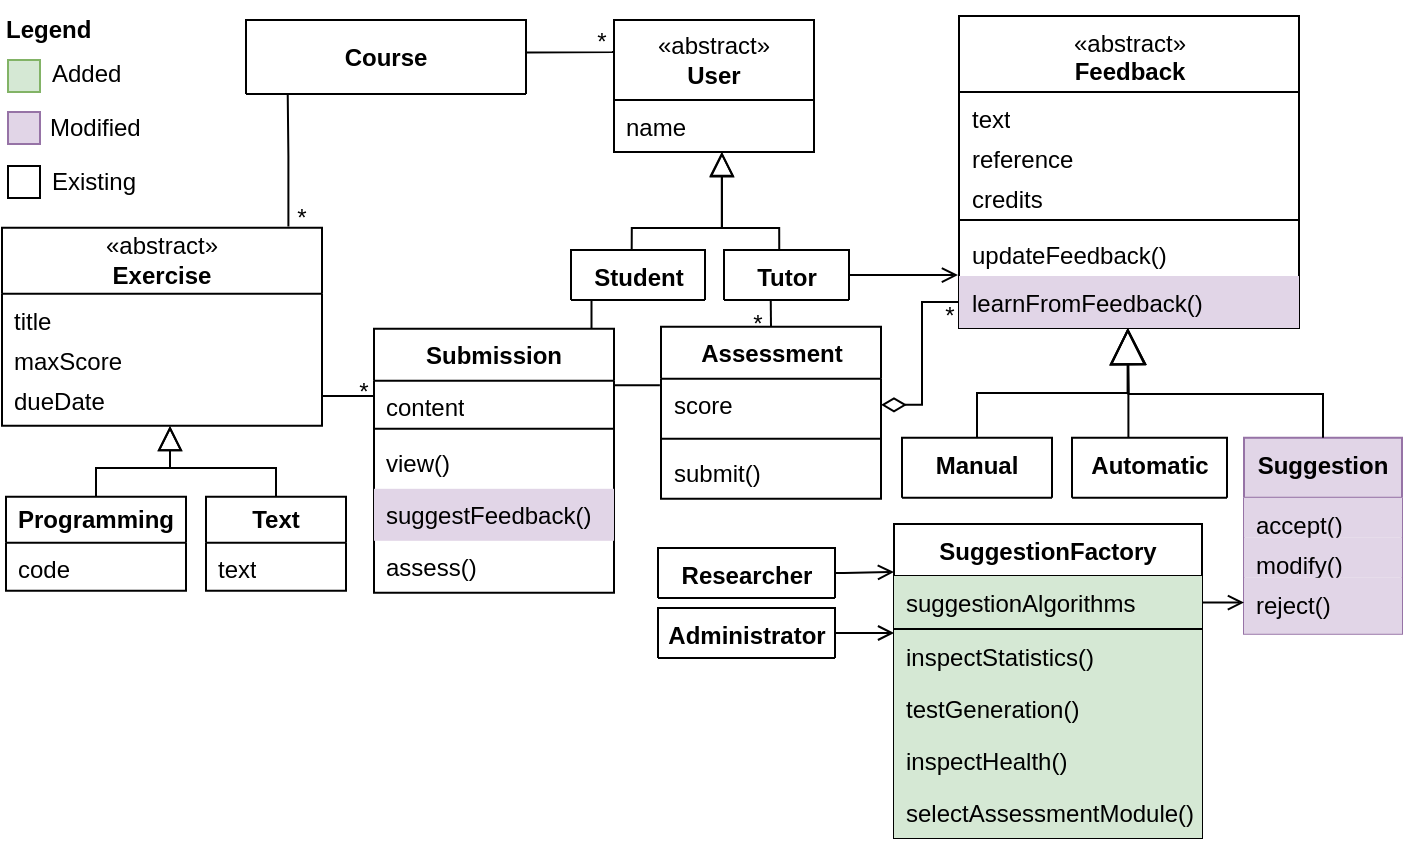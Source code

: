 <mxfile version="21.7.2" type="github" pages="3">
  <diagram name="restructured" id="JtYRComsGJUL4ytC-l86">
    <mxGraphModel dx="855" dy="571" grid="0" gridSize="10" guides="1" tooltips="1" connect="1" arrows="1" fold="1" page="1" pageScale="1" pageWidth="850" pageHeight="1100" math="0" shadow="0">
      <root>
        <mxCell id="TmHj_msUuD5EcpxiaH8u-0" />
        <mxCell id="TmHj_msUuD5EcpxiaH8u-1" parent="TmHj_msUuD5EcpxiaH8u-0" />
        <mxCell id="TmHj_msUuD5EcpxiaH8u-2" value="&lt;b&gt;Course&lt;/b&gt;" style="swimlane;fontStyle=0;childLayout=stackLayout;horizontal=1;startSize=37;fillColor=none;horizontalStack=0;resizeParent=1;resizeParentMax=0;resizeLast=0;collapsible=1;marginBottom=0;whiteSpace=wrap;html=1;" parent="TmHj_msUuD5EcpxiaH8u-1" vertex="1">
          <mxGeometry x="162" y="86" width="140" height="37" as="geometry" />
        </mxCell>
        <mxCell id="x_s_KZ4WFngmF_kGWX1p-1" style="edgeStyle=orthogonalEdgeStyle;rounded=0;orthogonalLoop=1;jettySize=auto;html=1;entryX=0;entryY=0.25;entryDx=0;entryDy=0;endArrow=none;endFill=0;exitX=1;exitY=0.5;exitDx=0;exitDy=0;" parent="TmHj_msUuD5EcpxiaH8u-1" target="TmHj_msUuD5EcpxiaH8u-11" edge="1">
          <mxGeometry relative="1" as="geometry">
            <mxPoint x="200" y="274" as="sourcePoint" />
          </mxGeometry>
        </mxCell>
        <mxCell id="TmHj_msUuD5EcpxiaH8u-6" value="«abstract»&lt;br&gt;&lt;b&gt;Exercise&lt;/b&gt;" style="swimlane;fontStyle=0;childLayout=stackLayout;horizontal=1;startSize=33;fillColor=none;horizontalStack=0;resizeParent=1;resizeParentMax=0;resizeLast=0;collapsible=1;marginBottom=0;whiteSpace=wrap;html=1;" parent="TmHj_msUuD5EcpxiaH8u-1" vertex="1">
          <mxGeometry x="40" y="189.9" width="160" height="99" as="geometry" />
        </mxCell>
        <mxCell id="TmHj_msUuD5EcpxiaH8u-7" value="title" style="text;strokeColor=none;fillColor=none;align=left;verticalAlign=top;spacingLeft=4;spacingRight=4;overflow=hidden;rotatable=0;points=[[0,0.5],[1,0.5]];portConstraint=eastwest;whiteSpace=wrap;html=1;" parent="TmHj_msUuD5EcpxiaH8u-6" vertex="1">
          <mxGeometry y="33" width="160" height="20" as="geometry" />
        </mxCell>
        <mxCell id="TmHj_msUuD5EcpxiaH8u-8" value="maxScore" style="text;strokeColor=none;fillColor=none;align=left;verticalAlign=top;spacingLeft=4;spacingRight=4;overflow=hidden;rotatable=0;points=[[0,0.5],[1,0.5]];portConstraint=eastwest;whiteSpace=wrap;html=1;" parent="TmHj_msUuD5EcpxiaH8u-6" vertex="1">
          <mxGeometry y="53" width="160" height="20" as="geometry" />
        </mxCell>
        <mxCell id="TmHj_msUuD5EcpxiaH8u-10" value="dueDate" style="text;strokeColor=none;fillColor=none;align=left;verticalAlign=top;spacingLeft=4;spacingRight=4;overflow=hidden;rotatable=0;points=[[0,0.5],[1,0.5]];portConstraint=eastwest;whiteSpace=wrap;html=1;" parent="TmHj_msUuD5EcpxiaH8u-6" vertex="1">
          <mxGeometry y="73" width="160" height="26" as="geometry" />
        </mxCell>
        <mxCell id="TmHj_msUuD5EcpxiaH8u-11" value="Submission" style="swimlane;fontStyle=1;align=center;verticalAlign=top;childLayout=stackLayout;horizontal=1;startSize=26;horizontalStack=0;resizeParent=1;resizeParentMax=0;resizeLast=0;collapsible=1;marginBottom=0;whiteSpace=wrap;html=1;" parent="TmHj_msUuD5EcpxiaH8u-1" vertex="1">
          <mxGeometry x="226" y="240.4" width="120" height="132" as="geometry" />
        </mxCell>
        <mxCell id="TmHj_msUuD5EcpxiaH8u-13" value="content" style="text;strokeColor=none;fillColor=none;align=left;verticalAlign=top;spacingLeft=4;spacingRight=4;overflow=hidden;rotatable=0;points=[[0,0.5],[1,0.5]];portConstraint=eastwest;whiteSpace=wrap;html=1;" parent="TmHj_msUuD5EcpxiaH8u-11" vertex="1">
          <mxGeometry y="26" width="120" height="20" as="geometry" />
        </mxCell>
        <mxCell id="TmHj_msUuD5EcpxiaH8u-14" value="" style="line;strokeWidth=1;fillColor=none;align=left;verticalAlign=middle;spacingTop=-1;spacingLeft=3;spacingRight=3;rotatable=0;labelPosition=right;points=[];portConstraint=eastwest;strokeColor=inherit;" parent="TmHj_msUuD5EcpxiaH8u-11" vertex="1">
          <mxGeometry y="46" width="120" height="8" as="geometry" />
        </mxCell>
        <mxCell id="TmHj_msUuD5EcpxiaH8u-15" value="view()" style="text;strokeColor=none;fillColor=none;align=left;verticalAlign=top;spacingLeft=4;spacingRight=4;overflow=hidden;rotatable=0;points=[[0,0.5],[1,0.5]];portConstraint=eastwest;whiteSpace=wrap;html=1;" parent="TmHj_msUuD5EcpxiaH8u-11" vertex="1">
          <mxGeometry y="54" width="120" height="26" as="geometry" />
        </mxCell>
        <mxCell id="Zb65NVKXJX859vyG3BSj-5" value="suggestFeedback()" style="text;strokeColor=none;fillColor=#e1d5e7;align=left;verticalAlign=top;spacingLeft=4;spacingRight=4;overflow=hidden;rotatable=0;points=[[0,0.5],[1,0.5]];portConstraint=eastwest;whiteSpace=wrap;html=1;" parent="TmHj_msUuD5EcpxiaH8u-11" vertex="1">
          <mxGeometry y="80" width="120" height="26" as="geometry" />
        </mxCell>
        <mxCell id="JCDUhj5hZDQGKYfASttn-1" value="assess()" style="text;strokeColor=none;fillColor=none;align=left;verticalAlign=top;spacingLeft=4;spacingRight=4;overflow=hidden;rotatable=0;points=[[0,0.5],[1,0.5]];portConstraint=eastwest;whiteSpace=wrap;html=1;" parent="TmHj_msUuD5EcpxiaH8u-11" vertex="1">
          <mxGeometry y="106" width="120" height="26" as="geometry" />
        </mxCell>
        <mxCell id="TmHj_msUuD5EcpxiaH8u-17" style="edgeStyle=orthogonalEdgeStyle;rounded=0;orthogonalLoop=1;jettySize=auto;html=1;exitX=0.705;exitY=0.99;exitDx=0;exitDy=0;endArrow=none;endFill=0;entryX=0.523;entryY=-0.001;entryDx=0;entryDy=0;exitPerimeter=0;entryPerimeter=0;" parent="TmHj_msUuD5EcpxiaH8u-1" edge="1">
          <mxGeometry relative="1" as="geometry">
            <mxPoint x="334.735" y="217.75" as="sourcePoint" />
            <mxPoint x="334.76" y="240.268" as="targetPoint" />
          </mxGeometry>
        </mxCell>
        <mxCell id="QFoP54oAFLL4X98RyeXP-37" style="edgeStyle=orthogonalEdgeStyle;rounded=0;orthogonalLoop=1;jettySize=auto;html=1;exitX=1;exitY=0.5;exitDx=0;exitDy=0;endArrow=open;endFill=0;" edge="1" parent="TmHj_msUuD5EcpxiaH8u-1">
          <mxGeometry relative="1" as="geometry">
            <mxPoint x="486.067" y="392.497" as="targetPoint" />
            <mxPoint x="435.5" y="392.5" as="sourcePoint" />
          </mxGeometry>
        </mxCell>
        <mxCell id="TmHj_msUuD5EcpxiaH8u-18" value="Administrator" style="swimlane;fontStyle=1;align=center;verticalAlign=top;childLayout=stackLayout;horizontal=1;startSize=34;horizontalStack=0;resizeParent=1;resizeParentMax=0;resizeLast=0;collapsible=1;marginBottom=0;whiteSpace=wrap;html=1;" parent="TmHj_msUuD5EcpxiaH8u-1" vertex="1">
          <mxGeometry x="368" y="380" width="88.5" height="25" as="geometry" />
        </mxCell>
        <mxCell id="TmHj_msUuD5EcpxiaH8u-19" style="edgeStyle=orthogonalEdgeStyle;rounded=0;orthogonalLoop=1;jettySize=auto;html=1;endArrow=block;endFill=0;endSize=10;exitX=0.442;exitY=-0.003;exitDx=0;exitDy=0;exitPerimeter=0;entryX=0.539;entryY=0.993;entryDx=0;entryDy=0;entryPerimeter=0;" parent="TmHj_msUuD5EcpxiaH8u-1" edge="1" target="TmHj_msUuD5EcpxiaH8u-25" source="TmHj_msUuD5EcpxiaH8u-22">
          <mxGeometry relative="1" as="geometry">
            <mxPoint x="400" y="167" as="targetPoint" />
            <mxPoint x="428.688" y="180.125" as="sourcePoint" />
            <Array as="points">
              <mxPoint x="429" y="190" />
              <mxPoint x="400" y="190" />
            </Array>
          </mxGeometry>
        </mxCell>
        <mxCell id="TmHj_msUuD5EcpxiaH8u-21" style="edgeStyle=orthogonalEdgeStyle;rounded=0;orthogonalLoop=1;jettySize=auto;html=1;exitX=0.374;exitY=1;exitDx=0;exitDy=0;endArrow=none;endFill=0;entryX=0.5;entryY=0;entryDx=0;entryDy=0;exitPerimeter=0;" parent="TmHj_msUuD5EcpxiaH8u-1" source="TmHj_msUuD5EcpxiaH8u-22" target="TmHj_msUuD5EcpxiaH8u-34" edge="1">
          <mxGeometry relative="1" as="geometry">
            <mxPoint x="326" y="344.5" as="sourcePoint" />
            <mxPoint x="420" y="243" as="targetPoint" />
          </mxGeometry>
        </mxCell>
        <mxCell id="QFoP54oAFLL4X98RyeXP-15" style="edgeStyle=orthogonalEdgeStyle;rounded=0;orthogonalLoop=1;jettySize=auto;html=1;exitX=1;exitY=0.5;exitDx=0;exitDy=0;endArrow=open;endFill=0;" edge="1" parent="TmHj_msUuD5EcpxiaH8u-1" source="TmHj_msUuD5EcpxiaH8u-22">
          <mxGeometry relative="1" as="geometry">
            <mxPoint x="518" y="213.548" as="targetPoint" />
            <mxPoint x="471.5" y="213.5" as="sourcePoint" />
          </mxGeometry>
        </mxCell>
        <mxCell id="TmHj_msUuD5EcpxiaH8u-22" value="Tutor" style="swimlane;fontStyle=1;align=center;verticalAlign=top;childLayout=stackLayout;horizontal=1;startSize=34;horizontalStack=0;resizeParent=1;resizeParentMax=0;resizeLast=0;collapsible=1;marginBottom=0;whiteSpace=wrap;html=1;" parent="TmHj_msUuD5EcpxiaH8u-1" vertex="1">
          <mxGeometry x="401" y="201" width="62.5" height="25" as="geometry" />
        </mxCell>
        <mxCell id="TmHj_msUuD5EcpxiaH8u-23" value="«abstract»&lt;br&gt;&lt;b&gt;User&lt;/b&gt;" style="swimlane;fontStyle=0;childLayout=stackLayout;horizontal=1;startSize=40;fillColor=none;horizontalStack=0;resizeParent=1;resizeParentMax=0;resizeLast=0;collapsible=1;marginBottom=0;whiteSpace=wrap;html=1;" parent="TmHj_msUuD5EcpxiaH8u-1" vertex="1">
          <mxGeometry x="346" y="86" width="100" height="66" as="geometry" />
        </mxCell>
        <mxCell id="TmHj_msUuD5EcpxiaH8u-25" value="name" style="text;strokeColor=none;fillColor=none;align=left;verticalAlign=top;spacingLeft=4;spacingRight=4;overflow=hidden;rotatable=0;points=[[0,0.5],[1,0.5]];portConstraint=eastwest;whiteSpace=wrap;html=1;" parent="TmHj_msUuD5EcpxiaH8u-23" vertex="1">
          <mxGeometry y="40" width="100" height="26" as="geometry" />
        </mxCell>
        <mxCell id="TmHj_msUuD5EcpxiaH8u-26" style="edgeStyle=orthogonalEdgeStyle;rounded=0;orthogonalLoop=1;jettySize=auto;html=1;exitX=0;exitY=0.5;exitDx=0;exitDy=0;endArrow=diamondThin;endFill=0;endSize=10;entryX=1;entryY=0.5;entryDx=0;entryDy=0;" parent="TmHj_msUuD5EcpxiaH8u-1" source="Zb65NVKXJX859vyG3BSj-6" target="TmHj_msUuD5EcpxiaH8u-36" edge="1">
          <mxGeometry relative="1" as="geometry">
            <mxPoint x="463.61" y="278.19" as="targetPoint" />
            <mxPoint x="518.99" y="278.41" as="sourcePoint" />
            <Array as="points">
              <mxPoint x="500" y="227" />
              <mxPoint x="500" y="278" />
            </Array>
          </mxGeometry>
        </mxCell>
        <mxCell id="TmHj_msUuD5EcpxiaH8u-27" value="&lt;span style=&quot;font-weight: normal;&quot;&gt;«abstract»&lt;/span&gt;&lt;br&gt;Feedback" style="swimlane;fontStyle=1;align=center;verticalAlign=top;childLayout=stackLayout;horizontal=1;startSize=38;horizontalStack=0;resizeParent=1;resizeParentMax=0;resizeLast=0;collapsible=1;marginBottom=0;whiteSpace=wrap;html=1;" parent="TmHj_msUuD5EcpxiaH8u-1" vertex="1">
          <mxGeometry x="518.5" y="84" width="170" height="156" as="geometry" />
        </mxCell>
        <mxCell id="TmHj_msUuD5EcpxiaH8u-29" value="text" style="text;strokeColor=none;fillColor=none;align=left;verticalAlign=top;spacingLeft=4;spacingRight=4;overflow=hidden;rotatable=0;points=[[0,0.5],[1,0.5]];portConstraint=eastwest;whiteSpace=wrap;html=1;fontSize=12;spacing=2;" parent="TmHj_msUuD5EcpxiaH8u-27" vertex="1">
          <mxGeometry y="38" width="170" height="20" as="geometry" />
        </mxCell>
        <mxCell id="TmHj_msUuD5EcpxiaH8u-30" value="reference" style="text;strokeColor=none;fillColor=none;align=left;verticalAlign=top;spacingLeft=4;spacingRight=4;overflow=hidden;rotatable=0;points=[[0,0.5],[1,0.5]];portConstraint=eastwest;whiteSpace=wrap;html=1;" parent="TmHj_msUuD5EcpxiaH8u-27" vertex="1">
          <mxGeometry y="58" width="170" height="20" as="geometry" />
        </mxCell>
        <mxCell id="JCDUhj5hZDQGKYfASttn-0" value="credits" style="text;strokeColor=none;fillColor=none;align=left;verticalAlign=top;spacingLeft=4;spacingRight=4;overflow=hidden;rotatable=0;points=[[0,0.5],[1,0.5]];portConstraint=eastwest;whiteSpace=wrap;html=1;" parent="TmHj_msUuD5EcpxiaH8u-27" vertex="1">
          <mxGeometry y="78" width="170" height="20" as="geometry" />
        </mxCell>
        <mxCell id="TmHj_msUuD5EcpxiaH8u-31" value="" style="line;strokeWidth=1;fillColor=none;align=left;verticalAlign=middle;spacingTop=-1;spacingLeft=3;spacingRight=3;rotatable=0;labelPosition=right;points=[];portConstraint=eastwest;strokeColor=inherit;" parent="TmHj_msUuD5EcpxiaH8u-27" vertex="1">
          <mxGeometry y="98" width="170" height="8" as="geometry" />
        </mxCell>
        <mxCell id="TmHj_msUuD5EcpxiaH8u-33" value="updateFeedback()" style="text;strokeColor=none;fillColor=none;align=left;verticalAlign=top;spacingLeft=4;spacingRight=4;overflow=hidden;rotatable=0;points=[[0,0.5],[1,0.5]];portConstraint=eastwest;whiteSpace=wrap;html=1;" parent="TmHj_msUuD5EcpxiaH8u-27" vertex="1">
          <mxGeometry y="106" width="170" height="24" as="geometry" />
        </mxCell>
        <mxCell id="Zb65NVKXJX859vyG3BSj-6" value="learnFromFeedback()" style="text;strokeColor=none;fillColor=#e1d5e7;align=left;verticalAlign=top;spacingLeft=4;spacingRight=4;overflow=hidden;rotatable=0;points=[[0,0.5],[1,0.5]];portConstraint=eastwest;whiteSpace=wrap;html=1;" parent="TmHj_msUuD5EcpxiaH8u-27" vertex="1">
          <mxGeometry y="130" width="170" height="26" as="geometry" />
        </mxCell>
        <mxCell id="TmHj_msUuD5EcpxiaH8u-34" value="Assessment" style="swimlane;fontStyle=1;align=center;verticalAlign=top;childLayout=stackLayout;horizontal=1;startSize=26;horizontalStack=0;resizeParent=1;resizeParentMax=0;resizeLast=0;collapsible=1;marginBottom=0;whiteSpace=wrap;html=1;" parent="TmHj_msUuD5EcpxiaH8u-1" vertex="1">
          <mxGeometry x="369.5" y="239.4" width="110" height="86" as="geometry" />
        </mxCell>
        <mxCell id="TmHj_msUuD5EcpxiaH8u-36" value="score" style="text;strokeColor=none;fillColor=none;align=left;verticalAlign=top;spacingLeft=4;spacingRight=4;overflow=hidden;rotatable=0;points=[[0,0.5],[1,0.5]];portConstraint=eastwest;whiteSpace=wrap;html=1;" parent="TmHj_msUuD5EcpxiaH8u-34" vertex="1">
          <mxGeometry y="26" width="110" height="26" as="geometry" />
        </mxCell>
        <mxCell id="TmHj_msUuD5EcpxiaH8u-37" value="" style="line;strokeWidth=1;fillColor=none;align=left;verticalAlign=middle;spacingTop=-1;spacingLeft=3;spacingRight=3;rotatable=0;labelPosition=right;points=[];portConstraint=eastwest;strokeColor=inherit;" parent="TmHj_msUuD5EcpxiaH8u-34" vertex="1">
          <mxGeometry y="52" width="110" height="8" as="geometry" />
        </mxCell>
        <mxCell id="TmHj_msUuD5EcpxiaH8u-38" value="submit()" style="text;strokeColor=none;fillColor=none;align=left;verticalAlign=top;spacingLeft=4;spacingRight=4;overflow=hidden;rotatable=0;points=[[0,0.5],[1,0.5]];portConstraint=eastwest;whiteSpace=wrap;html=1;" parent="TmHj_msUuD5EcpxiaH8u-34" vertex="1">
          <mxGeometry y="60" width="110" height="26" as="geometry" />
        </mxCell>
        <mxCell id="TmHj_msUuD5EcpxiaH8u-39" style="edgeStyle=orthogonalEdgeStyle;rounded=0;orthogonalLoop=1;jettySize=auto;html=1;exitX=1;exitY=0.75;exitDx=0;exitDy=0;endArrow=none;endFill=0;entryX=1.002;entryY=0.438;entryDx=0;entryDy=0;entryPerimeter=0;" parent="TmHj_msUuD5EcpxiaH8u-1" source="OSloLFNSEWT27OPmCd1X-0" edge="1" target="TmHj_msUuD5EcpxiaH8u-2">
          <mxGeometry relative="1" as="geometry">
            <mxPoint x="345.8" y="117.302" as="sourcePoint" />
            <mxPoint x="180" y="117.33" as="targetPoint" />
            <Array as="points">
              <mxPoint x="346" y="102" />
            </Array>
          </mxGeometry>
        </mxCell>
        <mxCell id="TmHj_msUuD5EcpxiaH8u-43" style="edgeStyle=orthogonalEdgeStyle;rounded=0;orthogonalLoop=1;jettySize=auto;html=1;exitX=-0.005;exitY=0.125;exitDx=0;exitDy=0;entryX=1;entryY=0.163;entryDx=0;entryDy=0;endArrow=none;endFill=0;exitPerimeter=0;entryPerimeter=0;" parent="TmHj_msUuD5EcpxiaH8u-1" source="TmHj_msUuD5EcpxiaH8u-36" target="TmHj_msUuD5EcpxiaH8u-13" edge="1">
          <mxGeometry relative="1" as="geometry">
            <mxPoint x="419.5" y="360.4" as="targetPoint" />
          </mxGeometry>
        </mxCell>
        <mxCell id="YoTMfAoftjhr8K2joqNx-1" value="Automatic" style="swimlane;fontStyle=1;align=center;verticalAlign=top;childLayout=stackLayout;horizontal=1;startSize=30;horizontalStack=0;resizeParent=1;resizeParentMax=0;resizeLast=0;collapsible=1;marginBottom=0;whiteSpace=wrap;html=1;" parent="TmHj_msUuD5EcpxiaH8u-1" vertex="1">
          <mxGeometry x="575" y="294.9" width="77.5" height="30" as="geometry" />
        </mxCell>
        <mxCell id="QFoP54oAFLL4X98RyeXP-20" style="edgeStyle=orthogonalEdgeStyle;rounded=0;orthogonalLoop=1;jettySize=auto;html=1;exitX=0.5;exitY=0;exitDx=0;exitDy=0;entryX=0.496;entryY=1.006;entryDx=0;entryDy=0;entryPerimeter=0;endSize=16;endArrow=block;endFill=0;" edge="1" parent="TmHj_msUuD5EcpxiaH8u-1" source="YoTMfAoftjhr8K2joqNx-2" target="Zb65NVKXJX859vyG3BSj-6">
          <mxGeometry relative="1" as="geometry" />
        </mxCell>
        <mxCell id="YoTMfAoftjhr8K2joqNx-2" value="Manual" style="swimlane;fontStyle=1;align=center;verticalAlign=top;childLayout=stackLayout;horizontal=1;startSize=30;horizontalStack=0;resizeParent=1;resizeParentMax=0;resizeLast=0;collapsible=1;marginBottom=0;whiteSpace=wrap;html=1;" parent="TmHj_msUuD5EcpxiaH8u-1" vertex="1">
          <mxGeometry x="490" y="294.9" width="75" height="30" as="geometry" />
        </mxCell>
        <mxCell id="wutgID4u6z2NIc7DRNPB-0" value="*" style="text;html=1;strokeColor=none;fillColor=none;align=center;verticalAlign=middle;whiteSpace=wrap;rounded=0;" parent="TmHj_msUuD5EcpxiaH8u-1" vertex="1">
          <mxGeometry x="508.5" y="229.4" width="10" height="10" as="geometry" />
        </mxCell>
        <mxCell id="OSloLFNSEWT27OPmCd1X-0" value="*" style="text;html=1;strokeColor=none;fillColor=none;align=center;verticalAlign=middle;whiteSpace=wrap;rounded=0;" parent="TmHj_msUuD5EcpxiaH8u-1" vertex="1">
          <mxGeometry x="335" y="87" width="10" height="20" as="geometry" />
        </mxCell>
        <mxCell id="_ueuj1EA57YtcwrhqGLK-0" value="*" style="text;html=1;strokeColor=none;fillColor=none;align=center;verticalAlign=middle;whiteSpace=wrap;rounded=0;" parent="TmHj_msUuD5EcpxiaH8u-1" vertex="1">
          <mxGeometry x="185" y="179.9" width="10" height="10" as="geometry" />
        </mxCell>
        <mxCell id="BykNq2h1hkn2xP7ZN6vr-0" value="*" style="text;html=1;strokeColor=none;fillColor=none;align=center;verticalAlign=middle;whiteSpace=wrap;rounded=0;" parent="TmHj_msUuD5EcpxiaH8u-1" vertex="1">
          <mxGeometry x="413" y="228.4" width="10" height="20" as="geometry" />
        </mxCell>
        <mxCell id="Zb65NVKXJX859vyG3BSj-4" value="*" style="text;html=1;strokeColor=none;fillColor=none;align=center;verticalAlign=middle;whiteSpace=wrap;rounded=0;" parent="TmHj_msUuD5EcpxiaH8u-1" vertex="1">
          <mxGeometry x="216" y="267.4" width="10" height="10" as="geometry" />
        </mxCell>
        <mxCell id="JCDUhj5hZDQGKYfASttn-2" value="&lt;b&gt;Programming&lt;/b&gt;" style="swimlane;fontStyle=0;childLayout=stackLayout;horizontal=1;startSize=23;fillColor=none;horizontalStack=0;resizeParent=1;resizeParentMax=0;resizeLast=0;collapsible=1;marginBottom=0;whiteSpace=wrap;html=1;" parent="TmHj_msUuD5EcpxiaH8u-1" vertex="1">
          <mxGeometry x="42" y="324.4" width="90" height="47" as="geometry" />
        </mxCell>
        <mxCell id="JCDUhj5hZDQGKYfASttn-3" value="code" style="text;strokeColor=none;fillColor=none;align=left;verticalAlign=top;spacingLeft=4;spacingRight=4;overflow=hidden;rotatable=0;points=[[0,0.5],[1,0.5]];portConstraint=eastwest;whiteSpace=wrap;html=1;" parent="JCDUhj5hZDQGKYfASttn-2" vertex="1">
          <mxGeometry y="23" width="90" height="24" as="geometry" />
        </mxCell>
        <mxCell id="JCDUhj5hZDQGKYfASttn-8" value="&lt;b&gt;Text&lt;/b&gt;" style="swimlane;fontStyle=0;childLayout=stackLayout;horizontal=1;startSize=23;fillColor=none;horizontalStack=0;resizeParent=1;resizeParentMax=0;resizeLast=0;collapsible=1;marginBottom=0;whiteSpace=wrap;html=1;" parent="TmHj_msUuD5EcpxiaH8u-1" vertex="1">
          <mxGeometry x="142" y="324.4" width="70" height="47" as="geometry" />
        </mxCell>
        <mxCell id="JCDUhj5hZDQGKYfASttn-9" value="text" style="text;strokeColor=none;fillColor=none;align=left;verticalAlign=top;spacingLeft=4;spacingRight=4;overflow=hidden;rotatable=0;points=[[0,0.5],[1,0.5]];portConstraint=eastwest;whiteSpace=wrap;html=1;" parent="JCDUhj5hZDQGKYfASttn-8" vertex="1">
          <mxGeometry y="23" width="70" height="24" as="geometry" />
        </mxCell>
        <mxCell id="JCDUhj5hZDQGKYfASttn-10" style="rounded=0;orthogonalLoop=1;jettySize=auto;html=1;endArrow=none;endFill=0;edgeStyle=orthogonalEdgeStyle;entryX=0.149;entryY=0.997;entryDx=0;entryDy=0;entryPerimeter=0;exitX=0.895;exitY=-0.006;exitDx=0;exitDy=0;exitPerimeter=0;" parent="TmHj_msUuD5EcpxiaH8u-1" source="TmHj_msUuD5EcpxiaH8u-6" edge="1" target="TmHj_msUuD5EcpxiaH8u-2">
          <mxGeometry relative="1" as="geometry">
            <mxPoint x="183" y="186" as="sourcePoint" />
            <mxPoint x="183" y="138" as="targetPoint" />
            <Array as="points">
              <mxPoint x="183" y="154" />
              <mxPoint x="183" y="154" />
            </Array>
          </mxGeometry>
        </mxCell>
        <mxCell id="JCDUhj5hZDQGKYfASttn-12" style="edgeStyle=orthogonalEdgeStyle;rounded=0;orthogonalLoop=1;jettySize=auto;html=1;exitX=0.5;exitY=0;exitDx=0;exitDy=0;endArrow=block;endFill=0;strokeWidth=1;endSize=10;" parent="TmHj_msUuD5EcpxiaH8u-1" source="JCDUhj5hZDQGKYfASttn-8" edge="1">
          <mxGeometry relative="1" as="geometry">
            <mxPoint x="124" y="289" as="targetPoint" />
            <mxPoint x="390" y="417.4" as="sourcePoint" />
            <Array as="points">
              <mxPoint x="177" y="310" />
              <mxPoint x="124" y="310" />
            </Array>
          </mxGeometry>
        </mxCell>
        <mxCell id="JCDUhj5hZDQGKYfASttn-13" style="edgeStyle=orthogonalEdgeStyle;rounded=0;orthogonalLoop=1;jettySize=auto;html=1;endArrow=block;endFill=0;strokeWidth=1;endSize=10;exitX=0.5;exitY=0;exitDx=0;exitDy=0;" parent="TmHj_msUuD5EcpxiaH8u-1" source="JCDUhj5hZDQGKYfASttn-2" edge="1">
          <mxGeometry relative="1" as="geometry">
            <mxPoint x="124" y="289" as="targetPoint" />
            <mxPoint x="87" y="300" as="sourcePoint" />
            <Array as="points">
              <mxPoint x="87" y="310" />
              <mxPoint x="124" y="310" />
            </Array>
          </mxGeometry>
        </mxCell>
        <mxCell id="JCDUhj5hZDQGKYfASttn-15" style="edgeStyle=orthogonalEdgeStyle;rounded=0;orthogonalLoop=1;jettySize=auto;html=1;endArrow=block;endFill=0;endSize=10;exitX=0.453;exitY=-0.019;exitDx=0;exitDy=0;entryX=0.54;entryY=1.003;entryDx=0;entryDy=0;entryPerimeter=0;exitPerimeter=0;" parent="TmHj_msUuD5EcpxiaH8u-1" source="QFoP54oAFLL4X98RyeXP-0" target="TmHj_msUuD5EcpxiaH8u-25" edge="1">
          <mxGeometry relative="1" as="geometry">
            <mxPoint x="480" y="180" as="targetPoint" />
            <mxPoint x="355" y="180" as="sourcePoint" />
            <Array as="points">
              <mxPoint x="355" y="190" />
              <mxPoint x="400" y="190" />
            </Array>
          </mxGeometry>
        </mxCell>
        <mxCell id="YoTMfAoftjhr8K2joqNx-3" value="Suggestion" style="swimlane;fontStyle=1;align=center;verticalAlign=top;childLayout=stackLayout;horizontal=1;startSize=30;horizontalStack=0;resizeParent=1;resizeParentMax=0;resizeLast=0;collapsible=1;marginBottom=0;whiteSpace=wrap;html=1;fillColor=#e1d5e7;strokeColor=#9673a6;" parent="TmHj_msUuD5EcpxiaH8u-1" vertex="1">
          <mxGeometry x="661" y="294.9" width="79" height="98" as="geometry" />
        </mxCell>
        <mxCell id="YoTMfAoftjhr8K2joqNx-4" value="accept()" style="text;strokeColor=none;fillColor=#e1d5e7;align=left;verticalAlign=top;spacingLeft=4;spacingRight=4;overflow=hidden;rotatable=0;points=[[0,0.5],[1,0.5]];portConstraint=eastwest;whiteSpace=wrap;html=1;" parent="YoTMfAoftjhr8K2joqNx-3" vertex="1">
          <mxGeometry y="30" width="79" height="20" as="geometry" />
        </mxCell>
        <mxCell id="Zb65NVKXJX859vyG3BSj-0" value="modify()" style="text;strokeColor=none;fillColor=#e1d5e7;align=left;verticalAlign=top;spacingLeft=4;spacingRight=4;overflow=hidden;rotatable=0;points=[[0,0.5],[1,0.5]];portConstraint=eastwest;whiteSpace=wrap;html=1;" parent="YoTMfAoftjhr8K2joqNx-3" vertex="1">
          <mxGeometry y="50" width="79" height="20" as="geometry" />
        </mxCell>
        <mxCell id="Zb65NVKXJX859vyG3BSj-1" value="reject()" style="text;strokeColor=none;fillColor=#e1d5e7;align=left;verticalAlign=top;spacingLeft=4;spacingRight=4;overflow=hidden;rotatable=0;points=[[0,0.5],[1,0.5]];portConstraint=eastwest;whiteSpace=wrap;html=1;" parent="YoTMfAoftjhr8K2joqNx-3" vertex="1">
          <mxGeometry y="70" width="79" height="28" as="geometry" />
        </mxCell>
        <mxCell id="QFoP54oAFLL4X98RyeXP-0" value="Student" style="swimlane;fontStyle=1;align=center;verticalAlign=top;childLayout=stackLayout;horizontal=1;startSize=34;horizontalStack=0;resizeParent=1;resizeParentMax=0;resizeLast=0;collapsible=1;marginBottom=0;whiteSpace=wrap;html=1;" vertex="1" parent="TmHj_msUuD5EcpxiaH8u-1">
          <mxGeometry x="324.5" y="201" width="67" height="25" as="geometry" />
        </mxCell>
        <mxCell id="QFoP54oAFLL4X98RyeXP-11" style="edgeStyle=orthogonalEdgeStyle;rounded=0;orthogonalLoop=1;jettySize=auto;html=1;exitX=1;exitY=0.25;exitDx=0;exitDy=0;endArrow=open;endFill=0;" edge="1" parent="TmHj_msUuD5EcpxiaH8u-1" source="QFoP54oAFLL4X98RyeXP-5">
          <mxGeometry relative="1" as="geometry">
            <mxPoint x="661" y="377" as="targetPoint" />
          </mxGeometry>
        </mxCell>
        <mxCell id="QFoP54oAFLL4X98RyeXP-5" value="SuggestionFactory" style="swimlane;fontStyle=1;align=center;verticalAlign=top;childLayout=stackLayout;horizontal=1;startSize=26;horizontalStack=0;resizeParent=1;resizeParentMax=0;resizeLast=0;collapsible=1;marginBottom=0;whiteSpace=wrap;html=1;" vertex="1" parent="TmHj_msUuD5EcpxiaH8u-1">
          <mxGeometry x="486" y="338" width="154" height="157" as="geometry" />
        </mxCell>
        <mxCell id="QFoP54oAFLL4X98RyeXP-6" value="suggestionAlgorithms" style="text;strokeColor=none;fillColor=#d5e8d4;align=left;verticalAlign=top;spacingLeft=4;spacingRight=4;overflow=hidden;rotatable=0;points=[[0,0.5],[1,0.5]];portConstraint=eastwest;whiteSpace=wrap;html=1;" vertex="1" parent="QFoP54oAFLL4X98RyeXP-5">
          <mxGeometry y="26" width="154" height="26" as="geometry" />
        </mxCell>
        <mxCell id="QFoP54oAFLL4X98RyeXP-7" value="" style="line;strokeWidth=1;fillColor=none;align=left;verticalAlign=middle;spacingTop=-1;spacingLeft=3;spacingRight=3;rotatable=0;labelPosition=right;points=[];portConstraint=eastwest;strokeColor=inherit;" vertex="1" parent="QFoP54oAFLL4X98RyeXP-5">
          <mxGeometry y="52" width="154" height="1" as="geometry" />
        </mxCell>
        <mxCell id="QFoP54oAFLL4X98RyeXP-8" value="inspectStatistics()" style="text;strokeColor=none;fillColor=#d5e8d4;align=left;verticalAlign=top;spacingLeft=4;spacingRight=4;overflow=hidden;rotatable=0;points=[[0,0.5],[1,0.5]];portConstraint=eastwest;whiteSpace=wrap;html=1;" vertex="1" parent="QFoP54oAFLL4X98RyeXP-5">
          <mxGeometry y="53" width="154" height="26" as="geometry" />
        </mxCell>
        <mxCell id="QFoP54oAFLL4X98RyeXP-9" value="testGeneration()" style="text;strokeColor=none;fillColor=#d5e8d4;align=left;verticalAlign=top;spacingLeft=4;spacingRight=4;overflow=hidden;rotatable=0;points=[[0,0.5],[1,0.5]];portConstraint=eastwest;whiteSpace=wrap;html=1;" vertex="1" parent="QFoP54oAFLL4X98RyeXP-5">
          <mxGeometry y="79" width="154" height="26" as="geometry" />
        </mxCell>
        <mxCell id="QFoP54oAFLL4X98RyeXP-24" value="inspectHealth()" style="text;strokeColor=none;fillColor=#d5e8d4;align=left;verticalAlign=top;spacingLeft=4;spacingRight=4;overflow=hidden;rotatable=0;points=[[0,0.5],[1,0.5]];portConstraint=eastwest;whiteSpace=wrap;html=1;" vertex="1" parent="QFoP54oAFLL4X98RyeXP-5">
          <mxGeometry y="105" width="154" height="26" as="geometry" />
        </mxCell>
        <mxCell id="QFoP54oAFLL4X98RyeXP-26" value="selectAssessmentModule()" style="text;strokeColor=none;fillColor=#d5e8d4;align=left;verticalAlign=top;spacingLeft=4;spacingRight=4;overflow=hidden;rotatable=0;points=[[0,0.5],[1,0.5]];portConstraint=eastwest;whiteSpace=wrap;html=1;" vertex="1" parent="QFoP54oAFLL4X98RyeXP-5">
          <mxGeometry y="131" width="154" height="26" as="geometry" />
        </mxCell>
        <mxCell id="QFoP54oAFLL4X98RyeXP-35" style="edgeStyle=orthogonalEdgeStyle;rounded=0;orthogonalLoop=1;jettySize=auto;html=1;exitX=1;exitY=0.5;exitDx=0;exitDy=0;endArrow=open;endFill=0;" edge="1" parent="TmHj_msUuD5EcpxiaH8u-1">
          <mxGeometry relative="1" as="geometry">
            <mxPoint x="435.5" y="362.5" as="sourcePoint" />
            <mxPoint x="486" y="362" as="targetPoint" />
            <Array as="points">
              <mxPoint x="461" y="362" />
            </Array>
          </mxGeometry>
        </mxCell>
        <mxCell id="QFoP54oAFLL4X98RyeXP-10" value="Researcher" style="swimlane;fontStyle=1;align=center;verticalAlign=top;childLayout=stackLayout;horizontal=1;startSize=34;horizontalStack=0;resizeParent=1;resizeParentMax=0;resizeLast=0;collapsible=1;marginBottom=0;whiteSpace=wrap;html=1;" vertex="1" parent="TmHj_msUuD5EcpxiaH8u-1">
          <mxGeometry x="368" y="350" width="88.5" height="25" as="geometry" />
        </mxCell>
        <mxCell id="QFoP54oAFLL4X98RyeXP-22" style="edgeStyle=orthogonalEdgeStyle;rounded=0;orthogonalLoop=1;jettySize=auto;html=1;exitX=0.364;exitY=-0.012;exitDx=0;exitDy=0;entryX=0.496;entryY=1.006;entryDx=0;entryDy=0;entryPerimeter=0;exitPerimeter=0;endSize=16;endArrow=block;endFill=0;" edge="1" parent="TmHj_msUuD5EcpxiaH8u-1" source="YoTMfAoftjhr8K2joqNx-1">
          <mxGeometry relative="1" as="geometry">
            <mxPoint x="528" y="295" as="sourcePoint" />
            <mxPoint x="603" y="240" as="targetPoint" />
          </mxGeometry>
        </mxCell>
        <mxCell id="QFoP54oAFLL4X98RyeXP-23" style="edgeStyle=orthogonalEdgeStyle;rounded=0;orthogonalLoop=1;jettySize=auto;html=1;entryX=0.496;entryY=1.006;entryDx=0;entryDy=0;entryPerimeter=0;exitX=0.5;exitY=0;exitDx=0;exitDy=0;endArrow=block;endFill=0;endSize=16;" edge="1" parent="TmHj_msUuD5EcpxiaH8u-1" source="YoTMfAoftjhr8K2joqNx-3">
          <mxGeometry relative="1" as="geometry">
            <mxPoint x="641" y="293" as="sourcePoint" />
            <mxPoint x="602.84" y="240" as="targetPoint" />
          </mxGeometry>
        </mxCell>
        <mxCell id="QFoP54oAFLL4X98RyeXP-27" value="" style="group" connectable="0" vertex="1" parent="TmHj_msUuD5EcpxiaH8u-1">
          <mxGeometry x="40" y="76" width="83" height="106" as="geometry" />
        </mxCell>
        <mxCell id="QFoP54oAFLL4X98RyeXP-28" value="Legend" style="text;html=1;strokeColor=none;fillColor=none;align=left;verticalAlign=middle;whiteSpace=wrap;rounded=0;fontStyle=1" vertex="1" parent="QFoP54oAFLL4X98RyeXP-27">
          <mxGeometry width="60" height="30" as="geometry" />
        </mxCell>
        <mxCell id="QFoP54oAFLL4X98RyeXP-29" value="" style="rounded=0;whiteSpace=wrap;html=1;fillColor=#d5e8d4;strokeColor=#82b366;" vertex="1" parent="QFoP54oAFLL4X98RyeXP-27">
          <mxGeometry x="3" y="30" width="16" height="16" as="geometry" />
        </mxCell>
        <mxCell id="QFoP54oAFLL4X98RyeXP-30" value="" style="rounded=0;whiteSpace=wrap;html=1;fillColor=#e1d5e7;strokeColor=#9673a6;" vertex="1" parent="QFoP54oAFLL4X98RyeXP-27">
          <mxGeometry x="3" y="56" width="16" height="16" as="geometry" />
        </mxCell>
        <mxCell id="QFoP54oAFLL4X98RyeXP-31" value="" style="rounded=0;whiteSpace=wrap;html=1;" vertex="1" parent="QFoP54oAFLL4X98RyeXP-27">
          <mxGeometry x="3" y="83" width="16" height="16" as="geometry" />
        </mxCell>
        <mxCell id="QFoP54oAFLL4X98RyeXP-32" value="Added" style="text;html=1;strokeColor=none;fillColor=none;align=left;verticalAlign=middle;whiteSpace=wrap;rounded=0;fontStyle=0" vertex="1" parent="QFoP54oAFLL4X98RyeXP-27">
          <mxGeometry x="23" y="22" width="60" height="30" as="geometry" />
        </mxCell>
        <mxCell id="QFoP54oAFLL4X98RyeXP-33" value="Modified" style="text;html=1;strokeColor=none;fillColor=none;align=left;verticalAlign=middle;whiteSpace=wrap;rounded=0;fontStyle=0" vertex="1" parent="QFoP54oAFLL4X98RyeXP-27">
          <mxGeometry x="21.5" y="49" width="60" height="30" as="geometry" />
        </mxCell>
        <mxCell id="QFoP54oAFLL4X98RyeXP-34" value="Existing" style="text;html=1;strokeColor=none;fillColor=none;align=left;verticalAlign=middle;whiteSpace=wrap;rounded=0;fontStyle=0" vertex="1" parent="QFoP54oAFLL4X98RyeXP-27">
          <mxGeometry x="23" y="76" width="60" height="30" as="geometry" />
        </mxCell>
      </root>
    </mxGraphModel>
  </diagram>
  <diagram name="old" id="trP3-2K4cU4BfkRSxQWy">
    <mxGraphModel grid="1" page="1" gridSize="10" guides="1" tooltips="1" connect="1" arrows="1" fold="1" pageScale="1" pageWidth="850" pageHeight="1100" math="0" shadow="0">
      <root>
        <mxCell id="0" />
        <mxCell id="1" parent="0" />
        <mxCell id="rv6NUnpbZEzaiWxQ6Tsc-1" value="&lt;b&gt;Course&lt;/b&gt;" style="swimlane;fontStyle=0;childLayout=stackLayout;horizontal=1;startSize=26;fillColor=none;horizontalStack=0;resizeParent=1;resizeParentMax=0;resizeLast=0;collapsible=1;marginBottom=0;whiteSpace=wrap;html=1;" vertex="1" parent="1">
          <mxGeometry x="304" y="19" width="140" height="76" as="geometry" />
        </mxCell>
        <mxCell id="rv6NUnpbZEzaiWxQ6Tsc-2" value="title" style="text;strokeColor=none;fillColor=none;align=left;verticalAlign=top;spacingLeft=4;spacingRight=4;overflow=hidden;rotatable=0;points=[[0,0.5],[1,0.5]];portConstraint=eastwest;whiteSpace=wrap;html=1;" vertex="1" parent="rv6NUnpbZEzaiWxQ6Tsc-1">
          <mxGeometry y="26" width="140" height="24" as="geometry" />
        </mxCell>
        <mxCell id="rv6NUnpbZEzaiWxQ6Tsc-3" value="description" style="text;strokeColor=none;fillColor=none;align=left;verticalAlign=top;spacingLeft=4;spacingRight=4;overflow=hidden;rotatable=0;points=[[0,0.5],[1,0.5]];portConstraint=eastwest;whiteSpace=wrap;html=1;" vertex="1" parent="rv6NUnpbZEzaiWxQ6Tsc-1">
          <mxGeometry y="50" width="140" height="26" as="geometry" />
        </mxCell>
        <mxCell id="rv6NUnpbZEzaiWxQ6Tsc-94" style="edgeStyle=orthogonalEdgeStyle;rounded=0;orthogonalLoop=1;jettySize=auto;html=1;exitX=0.5;exitY=0;exitDx=0;exitDy=0;endArrow=none;endFill=0;entryX=1;entryY=0.5;entryDx=0;entryDy=0;" edge="1" parent="1" source="rv6NUnpbZEzaiWxQ6Tsc-5" target="rv6NUnpbZEzaiWxQ6Tsc-2">
          <mxGeometry relative="1" as="geometry">
            <mxPoint x="647" y="-137" as="targetPoint" />
          </mxGeometry>
        </mxCell>
        <mxCell id="rv6NUnpbZEzaiWxQ6Tsc-5" value="&lt;b&gt;Exercise&lt;/b&gt;" style="swimlane;fontStyle=0;childLayout=stackLayout;horizontal=1;startSize=26;fillColor=none;horizontalStack=0;resizeParent=1;resizeParentMax=0;resizeLast=0;collapsible=1;marginBottom=0;whiteSpace=wrap;html=1;" vertex="1" parent="1">
          <mxGeometry x="469" y="97" width="140" height="112" as="geometry" />
        </mxCell>
        <mxCell id="rv6NUnpbZEzaiWxQ6Tsc-6" value="title" style="text;strokeColor=none;fillColor=none;align=left;verticalAlign=top;spacingLeft=4;spacingRight=4;overflow=hidden;rotatable=0;points=[[0,0.5],[1,0.5]];portConstraint=eastwest;whiteSpace=wrap;html=1;" vertex="1" parent="rv6NUnpbZEzaiWxQ6Tsc-5">
          <mxGeometry y="26" width="140" height="20" as="geometry" />
        </mxCell>
        <mxCell id="rv6NUnpbZEzaiWxQ6Tsc-7" value="maxScore" style="text;strokeColor=none;fillColor=none;align=left;verticalAlign=top;spacingLeft=4;spacingRight=4;overflow=hidden;rotatable=0;points=[[0,0.5],[1,0.5]];portConstraint=eastwest;whiteSpace=wrap;html=1;" vertex="1" parent="rv6NUnpbZEzaiWxQ6Tsc-5">
          <mxGeometry y="46" width="140" height="20" as="geometry" />
        </mxCell>
        <mxCell id="rv6NUnpbZEzaiWxQ6Tsc-10" value="problemStatement" style="text;strokeColor=none;fillColor=none;align=left;verticalAlign=top;spacingLeft=4;spacingRight=4;overflow=hidden;rotatable=0;points=[[0,0.5],[1,0.5]];portConstraint=eastwest;whiteSpace=wrap;html=1;" vertex="1" parent="rv6NUnpbZEzaiWxQ6Tsc-5">
          <mxGeometry y="66" width="140" height="20" as="geometry" />
        </mxCell>
        <mxCell id="rv6NUnpbZEzaiWxQ6Tsc-11" value="dueDate" style="text;strokeColor=none;fillColor=none;align=left;verticalAlign=top;spacingLeft=4;spacingRight=4;overflow=hidden;rotatable=0;points=[[0,0.5],[1,0.5]];portConstraint=eastwest;whiteSpace=wrap;html=1;" vertex="1" parent="rv6NUnpbZEzaiWxQ6Tsc-5">
          <mxGeometry y="86" width="140" height="26" as="geometry" />
        </mxCell>
        <mxCell id="rv6NUnpbZEzaiWxQ6Tsc-19" value="Submission" style="swimlane;fontStyle=1;align=center;verticalAlign=top;childLayout=stackLayout;horizontal=1;startSize=26;horizontalStack=0;resizeParent=1;resizeParentMax=0;resizeLast=0;collapsible=1;marginBottom=0;whiteSpace=wrap;html=1;" vertex="1" parent="1">
          <mxGeometry x="361" y="304" width="170" height="104" as="geometry" />
        </mxCell>
        <mxCell id="rv6NUnpbZEzaiWxQ6Tsc-20" value="id" style="text;strokeColor=none;fillColor=none;align=left;verticalAlign=top;spacingLeft=4;spacingRight=4;overflow=hidden;rotatable=0;points=[[0,0.5],[1,0.5]];portConstraint=eastwest;whiteSpace=wrap;html=1;" vertex="1" parent="rv6NUnpbZEzaiWxQ6Tsc-19">
          <mxGeometry y="26" width="170" height="24" as="geometry" />
        </mxCell>
        <mxCell id="rv6NUnpbZEzaiWxQ6Tsc-29" value="credits" style="text;strokeColor=none;fillColor=none;align=left;verticalAlign=top;spacingLeft=4;spacingRight=4;overflow=hidden;rotatable=0;points=[[0,0.5],[1,0.5]];portConstraint=eastwest;whiteSpace=wrap;html=1;" vertex="1" parent="rv6NUnpbZEzaiWxQ6Tsc-19">
          <mxGeometry y="50" width="170" height="20" as="geometry" />
        </mxCell>
        <mxCell id="rv6NUnpbZEzaiWxQ6Tsc-21" value="" style="line;strokeWidth=1;fillColor=none;align=left;verticalAlign=middle;spacingTop=-1;spacingLeft=3;spacingRight=3;rotatable=0;labelPosition=right;points=[];portConstraint=eastwest;strokeColor=inherit;" vertex="1" parent="rv6NUnpbZEzaiWxQ6Tsc-19">
          <mxGeometry y="70" width="170" height="8" as="geometry" />
        </mxCell>
        <mxCell id="rv6NUnpbZEzaiWxQ6Tsc-32" value="reviewSubmission()" style="text;strokeColor=none;fillColor=none;align=left;verticalAlign=top;spacingLeft=4;spacingRight=4;overflow=hidden;rotatable=0;points=[[0,0.5],[1,0.5]];portConstraint=eastwest;whiteSpace=wrap;html=1;" vertex="1" parent="rv6NUnpbZEzaiWxQ6Tsc-19">
          <mxGeometry y="78" width="170" height="26" as="geometry" />
        </mxCell>
        <mxCell id="rv6NUnpbZEzaiWxQ6Tsc-91" style="edgeStyle=orthogonalEdgeStyle;rounded=0;orthogonalLoop=1;jettySize=auto;html=1;exitX=0.25;exitY=0;exitDx=0;exitDy=0;endArrow=block;endFill=0;strokeWidth=1;endSize=10;entryX=0.791;entryY=1.004;entryDx=0;entryDy=0;entryPerimeter=0;" edge="1" parent="1" source="rv6NUnpbZEzaiWxQ6Tsc-33" target="AsIz8oh1SWao4pBGF1q7-1">
          <mxGeometry relative="1" as="geometry">
            <mxPoint x="420" y="216" as="targetPoint" />
          </mxGeometry>
        </mxCell>
        <mxCell id="rv6NUnpbZEzaiWxQ6Tsc-109" style="edgeStyle=orthogonalEdgeStyle;rounded=0;orthogonalLoop=1;jettySize=auto;html=1;exitX=0.5;exitY=1;exitDx=0;exitDy=0;endArrow=none;endFill=0;" edge="1" parent="1" source="rv6NUnpbZEzaiWxQ6Tsc-33" target="rv6NUnpbZEzaiWxQ6Tsc-19">
          <mxGeometry relative="1" as="geometry" />
        </mxCell>
        <mxCell id="rv6NUnpbZEzaiWxQ6Tsc-33" value="Student" style="swimlane;fontStyle=1;align=center;verticalAlign=top;childLayout=stackLayout;horizontal=1;startSize=34;horizontalStack=0;resizeParent=1;resizeParentMax=0;resizeLast=0;collapsible=1;marginBottom=0;whiteSpace=wrap;html=1;" vertex="1" parent="1">
          <mxGeometry x="391" y="252" width="110" height="25" as="geometry" />
        </mxCell>
        <mxCell id="rv6NUnpbZEzaiWxQ6Tsc-92" style="edgeStyle=orthogonalEdgeStyle;rounded=0;orthogonalLoop=1;jettySize=auto;html=1;exitX=0.75;exitY=0;exitDx=0;exitDy=0;endArrow=block;endFill=0;endSize=10;entryX=0.257;entryY=1.01;entryDx=0;entryDy=0;entryPerimeter=0;" edge="1" parent="1" source="rv6NUnpbZEzaiWxQ6Tsc-34" target="AsIz8oh1SWao4pBGF1q7-1">
          <mxGeometry relative="1" as="geometry">
            <mxPoint x="339" y="216" as="targetPoint" />
          </mxGeometry>
        </mxCell>
        <mxCell id="rv6NUnpbZEzaiWxQ6Tsc-108" style="edgeStyle=orthogonalEdgeStyle;rounded=0;orthogonalLoop=1;jettySize=auto;html=1;exitX=0.25;exitY=0;exitDx=0;exitDy=0;endArrow=open;endFill=0;endSize=10;entryX=1;entryY=0.5;entryDx=0;entryDy=0;" edge="1" parent="1" source="rv6NUnpbZEzaiWxQ6Tsc-34" target="rv6NUnpbZEzaiWxQ6Tsc-53">
          <mxGeometry relative="1" as="geometry">
            <mxPoint x="310" y="59" as="targetPoint" />
          </mxGeometry>
        </mxCell>
        <mxCell id="rv6NUnpbZEzaiWxQ6Tsc-110" style="edgeStyle=orthogonalEdgeStyle;rounded=0;orthogonalLoop=1;jettySize=auto;html=1;exitX=0;exitY=0.5;exitDx=0;exitDy=0;entryX=0.75;entryY=0;entryDx=0;entryDy=0;endArrow=none;endFill=0;" edge="1" parent="1" source="rv6NUnpbZEzaiWxQ6Tsc-34" target="rv6NUnpbZEzaiWxQ6Tsc-57">
          <mxGeometry relative="1" as="geometry">
            <mxPoint x="326" y="324.5" as="sourcePoint" />
          </mxGeometry>
        </mxCell>
        <mxCell id="rv6NUnpbZEzaiWxQ6Tsc-34" value="Tutor" style="swimlane;fontStyle=1;align=center;verticalAlign=top;childLayout=stackLayout;horizontal=1;startSize=34;horizontalStack=0;resizeParent=1;resizeParentMax=0;resizeLast=0;collapsible=1;marginBottom=0;whiteSpace=wrap;html=1;" vertex="1" parent="1">
          <mxGeometry x="256" y="252" width="110" height="25" as="geometry" />
        </mxCell>
        <mxCell id="rv6NUnpbZEzaiWxQ6Tsc-35" value="«abstract»&lt;br&gt;&lt;b&gt;User&lt;/b&gt;" style="swimlane;fontStyle=0;childLayout=stackLayout;horizontal=1;startSize=40;fillColor=none;horizontalStack=0;resizeParent=1;resizeParentMax=0;resizeLast=0;collapsible=1;marginBottom=0;whiteSpace=wrap;html=1;" vertex="1" parent="1">
          <mxGeometry x="300" y="129" width="150" height="86" as="geometry" />
        </mxCell>
        <mxCell id="rv6NUnpbZEzaiWxQ6Tsc-36" value="id" style="text;strokeColor=none;fillColor=none;align=left;verticalAlign=top;spacingLeft=4;spacingRight=4;overflow=hidden;rotatable=0;points=[[0,0.5],[1,0.5]];portConstraint=eastwest;whiteSpace=wrap;html=1;" vertex="1" parent="rv6NUnpbZEzaiWxQ6Tsc-35">
          <mxGeometry y="40" width="150" height="20" as="geometry" />
        </mxCell>
        <mxCell id="AsIz8oh1SWao4pBGF1q7-1" value="name" style="text;strokeColor=none;fillColor=none;align=left;verticalAlign=top;spacingLeft=4;spacingRight=4;overflow=hidden;rotatable=0;points=[[0,0.5],[1,0.5]];portConstraint=eastwest;whiteSpace=wrap;html=1;" vertex="1" parent="rv6NUnpbZEzaiWxQ6Tsc-35">
          <mxGeometry y="60" width="150" height="26" as="geometry" />
        </mxCell>
        <mxCell id="rv6NUnpbZEzaiWxQ6Tsc-111" style="edgeStyle=orthogonalEdgeStyle;rounded=0;orthogonalLoop=1;jettySize=auto;html=1;exitX=0.747;exitY=1.012;exitDx=0;exitDy=0;endArrow=diamondThin;endFill=0;endSize=10;exitPerimeter=0;entryX=0.609;entryY=0.009;entryDx=0;entryDy=0;entryPerimeter=0;" edge="1" parent="1" source="rv6NUnpbZEzaiWxQ6Tsc-53" target="rv6NUnpbZEzaiWxQ6Tsc-57">
          <mxGeometry relative="1" as="geometry">
            <mxPoint x="155" y="310" as="targetPoint" />
          </mxGeometry>
        </mxCell>
        <mxCell id="rv6NUnpbZEzaiWxQ6Tsc-46" value="Feedback" style="swimlane;fontStyle=1;align=center;verticalAlign=top;childLayout=stackLayout;horizontal=1;startSize=22;horizontalStack=0;resizeParent=1;resizeParentMax=0;resizeLast=0;collapsible=1;marginBottom=0;whiteSpace=wrap;html=1;" vertex="1" parent="1">
          <mxGeometry x="80" y="18" width="170" height="136" as="geometry" />
        </mxCell>
        <mxCell id="rv6NUnpbZEzaiWxQ6Tsc-47" value="id" style="text;strokeColor=none;fillColor=none;align=left;verticalAlign=top;spacingLeft=4;spacingRight=4;overflow=hidden;rotatable=0;points=[[0,0.5],[1,0.5]];portConstraint=eastwest;whiteSpace=wrap;html=1;" vertex="1" parent="rv6NUnpbZEzaiWxQ6Tsc-46">
          <mxGeometry y="22" width="170" height="18" as="geometry" />
        </mxCell>
        <mxCell id="rv6NUnpbZEzaiWxQ6Tsc-48" value="feedbackText" style="text;strokeColor=none;fillColor=none;align=left;verticalAlign=top;spacingLeft=4;spacingRight=4;overflow=hidden;rotatable=0;points=[[0,0.5],[1,0.5]];portConstraint=eastwest;whiteSpace=wrap;html=1;fontSize=12;spacing=2;" vertex="1" parent="rv6NUnpbZEzaiWxQ6Tsc-46">
          <mxGeometry y="40" width="170" height="20" as="geometry" />
        </mxCell>
        <mxCell id="rv6NUnpbZEzaiWxQ6Tsc-49" value="credits" style="text;strokeColor=none;fillColor=none;align=left;verticalAlign=top;spacingLeft=4;spacingRight=4;overflow=hidden;rotatable=0;points=[[0,0.5],[1,0.5]];portConstraint=eastwest;whiteSpace=wrap;html=1;" vertex="1" parent="rv6NUnpbZEzaiWxQ6Tsc-46">
          <mxGeometry y="60" width="170" height="20" as="geometry" />
        </mxCell>
        <mxCell id="rv6NUnpbZEzaiWxQ6Tsc-50" value="" style="line;strokeWidth=1;fillColor=none;align=left;verticalAlign=middle;spacingTop=-1;spacingLeft=3;spacingRight=3;rotatable=0;labelPosition=right;points=[];portConstraint=eastwest;strokeColor=inherit;" vertex="1" parent="rv6NUnpbZEzaiWxQ6Tsc-46">
          <mxGeometry y="80" width="170" height="8" as="geometry" />
        </mxCell>
        <mxCell id="rv6NUnpbZEzaiWxQ6Tsc-51" value="setCredits()" style="text;strokeColor=none;fillColor=none;align=left;verticalAlign=top;spacingLeft=4;spacingRight=4;overflow=hidden;rotatable=0;points=[[0,0.5],[1,0.5]];portConstraint=eastwest;whiteSpace=wrap;html=1;" vertex="1" parent="rv6NUnpbZEzaiWxQ6Tsc-46">
          <mxGeometry y="88" width="170" height="22" as="geometry" />
        </mxCell>
        <mxCell id="rv6NUnpbZEzaiWxQ6Tsc-53" value="updateFeedback()" style="text;strokeColor=none;fillColor=none;align=left;verticalAlign=top;spacingLeft=4;spacingRight=4;overflow=hidden;rotatable=0;points=[[0,0.5],[1,0.5]];portConstraint=eastwest;whiteSpace=wrap;html=1;" vertex="1" parent="rv6NUnpbZEzaiWxQ6Tsc-46">
          <mxGeometry y="110" width="170" height="26" as="geometry" />
        </mxCell>
        <mxCell id="rv6NUnpbZEzaiWxQ6Tsc-57" value="Assessment" style="swimlane;fontStyle=1;align=center;verticalAlign=top;childLayout=stackLayout;horizontal=1;startSize=26;horizontalStack=0;resizeParent=1;resizeParentMax=0;resizeLast=0;collapsible=1;marginBottom=0;whiteSpace=wrap;html=1;" vertex="1" parent="1">
          <mxGeometry x="140" y="298" width="110" height="110" as="geometry" />
        </mxCell>
        <mxCell id="rv6NUnpbZEzaiWxQ6Tsc-58" value="id" style="text;strokeColor=none;fillColor=none;align=left;verticalAlign=top;spacingLeft=4;spacingRight=4;overflow=hidden;rotatable=0;points=[[0,0.5],[1,0.5]];portConstraint=eastwest;whiteSpace=wrap;html=1;" vertex="1" parent="rv6NUnpbZEzaiWxQ6Tsc-57">
          <mxGeometry y="26" width="110" height="24" as="geometry" />
        </mxCell>
        <mxCell id="rv6NUnpbZEzaiWxQ6Tsc-59" value="credits" style="text;strokeColor=none;fillColor=none;align=left;verticalAlign=top;spacingLeft=4;spacingRight=4;overflow=hidden;rotatable=0;points=[[0,0.5],[1,0.5]];portConstraint=eastwest;whiteSpace=wrap;html=1;" vertex="1" parent="rv6NUnpbZEzaiWxQ6Tsc-57">
          <mxGeometry y="50" width="110" height="26" as="geometry" />
        </mxCell>
        <mxCell id="rv6NUnpbZEzaiWxQ6Tsc-61" value="" style="line;strokeWidth=1;fillColor=none;align=left;verticalAlign=middle;spacingTop=-1;spacingLeft=3;spacingRight=3;rotatable=0;labelPosition=right;points=[];portConstraint=eastwest;strokeColor=inherit;" vertex="1" parent="rv6NUnpbZEzaiWxQ6Tsc-57">
          <mxGeometry y="76" width="110" height="8" as="geometry" />
        </mxCell>
        <mxCell id="rv6NUnpbZEzaiWxQ6Tsc-62" value="submit()" style="text;strokeColor=none;fillColor=none;align=left;verticalAlign=top;spacingLeft=4;spacingRight=4;overflow=hidden;rotatable=0;points=[[0,0.5],[1,0.5]];portConstraint=eastwest;whiteSpace=wrap;html=1;" vertex="1" parent="rv6NUnpbZEzaiWxQ6Tsc-57">
          <mxGeometry y="84" width="110" height="26" as="geometry" />
        </mxCell>
        <mxCell id="rv6NUnpbZEzaiWxQ6Tsc-93" style="edgeStyle=orthogonalEdgeStyle;rounded=0;orthogonalLoop=1;jettySize=auto;html=1;exitX=0.5;exitY=0;exitDx=0;exitDy=0;entryX=0.507;entryY=1;entryDx=0;entryDy=0;entryPerimeter=0;endArrow=none;endFill=0;" edge="1" parent="1" source="rv6NUnpbZEzaiWxQ6Tsc-35" target="rv6NUnpbZEzaiWxQ6Tsc-3">
          <mxGeometry relative="1" as="geometry">
            <mxPoint x="450" y="218" as="sourcePoint" />
          </mxGeometry>
        </mxCell>
        <mxCell id="rv6NUnpbZEzaiWxQ6Tsc-95" style="edgeStyle=orthogonalEdgeStyle;rounded=0;orthogonalLoop=1;jettySize=auto;html=1;exitX=0.359;exitY=1.011;exitDx=0;exitDy=0;entryX=0.933;entryY=-0.007;entryDx=0;entryDy=0;endArrow=none;endFill=0;exitPerimeter=0;entryPerimeter=0;" edge="1" parent="1" source="rv6NUnpbZEzaiWxQ6Tsc-11" target="rv6NUnpbZEzaiWxQ6Tsc-19">
          <mxGeometry relative="1" as="geometry" />
        </mxCell>
        <mxCell id="rv6NUnpbZEzaiWxQ6Tsc-122" value="*" style="text;html=1;strokeColor=none;fillColor=none;align=center;verticalAlign=middle;whiteSpace=wrap;rounded=0;" vertex="1" parent="1">
          <mxGeometry x="222" y="286" width="10" height="20" as="geometry" />
        </mxCell>
        <mxCell id="rv6NUnpbZEzaiWxQ6Tsc-126" value="*" style="text;html=1;strokeColor=none;fillColor=none;align=center;verticalAlign=middle;whiteSpace=wrap;rounded=0;" vertex="1" parent="1">
          <mxGeometry x="540" y="83" width="10" height="20" as="geometry" />
        </mxCell>
        <mxCell id="f8G5mTgghr_1lLVqrSHg-15" style="edgeStyle=orthogonalEdgeStyle;rounded=0;orthogonalLoop=1;jettySize=auto;html=1;exitX=1.001;exitY=0.087;exitDx=0;exitDy=0;entryX=0;entryY=0.866;entryDx=0;entryDy=0;endArrow=none;endFill=0;entryPerimeter=0;exitPerimeter=0;" edge="1" parent="1" source="rv6NUnpbZEzaiWxQ6Tsc-59" target="rv6NUnpbZEzaiWxQ6Tsc-20">
          <mxGeometry relative="1" as="geometry">
            <mxPoint x="361" y="369" as="targetPoint" />
          </mxGeometry>
        </mxCell>
        <mxCell id="f8G5mTgghr_1lLVqrSHg-17" value="*" style="text;html=1;strokeColor=none;fillColor=none;align=center;verticalAlign=middle;whiteSpace=wrap;rounded=0;" vertex="1" parent="1">
          <mxGeometry x="376" y="115" width="10" height="20" as="geometry" />
        </mxCell>
        <mxCell id="f8G5mTgghr_1lLVqrSHg-24" style="edgeStyle=orthogonalEdgeStyle;rounded=0;orthogonalLoop=1;jettySize=auto;html=1;exitX=0.5;exitY=0;exitDx=0;exitDy=0;entryX=0.5;entryY=1;entryDx=0;entryDy=0;endSize=10;endArrow=block;endFill=0;" edge="1" parent="1" source="rv6NUnpbZEzaiWxQ6Tsc-83" target="rv6NUnpbZEzaiWxQ6Tsc-57">
          <mxGeometry relative="1" as="geometry">
            <mxPoint x="196.917" y="430" as="targetPoint" />
          </mxGeometry>
        </mxCell>
        <mxCell id="rv6NUnpbZEzaiWxQ6Tsc-83" value="&lt;span style=&quot;font-weight: normal;&quot;&gt;«abstract»&lt;/span&gt;&lt;span style=&quot;font-weight: 400;&quot;&gt;&lt;br&gt;&lt;/span&gt;AutomaticAssessmentFactory" style="swimlane;fontStyle=1;align=center;verticalAlign=top;childLayout=stackLayout;horizontal=1;startSize=40;horizontalStack=0;resizeParent=1;resizeParentMax=0;resizeLast=0;collapsible=1;marginBottom=0;whiteSpace=wrap;html=1;" vertex="1" parent="1">
          <mxGeometry x="80" y="439" width="250" height="100" as="geometry">
            <mxRectangle x="2" y="390" width="210" height="40" as="alternateBounds" />
          </mxGeometry>
        </mxCell>
        <mxCell id="rv6NUnpbZEzaiWxQ6Tsc-84" value="machineLearningModel" style="text;strokeColor=none;fillColor=none;align=left;verticalAlign=top;spacingLeft=4;spacingRight=4;overflow=hidden;rotatable=0;points=[[0,0.5],[1,0.5]];portConstraint=eastwest;whiteSpace=wrap;html=1;" vertex="1" parent="rv6NUnpbZEzaiWxQ6Tsc-83">
          <mxGeometry y="40" width="250" height="26" as="geometry" />
        </mxCell>
        <mxCell id="rv6NUnpbZEzaiWxQ6Tsc-128" value="" style="line;strokeWidth=1;fillColor=none;align=left;verticalAlign=middle;spacingTop=-1;spacingLeft=3;spacingRight=3;rotatable=0;labelPosition=right;points=[];portConstraint=eastwest;strokeColor=inherit;" vertex="1" parent="rv6NUnpbZEzaiWxQ6Tsc-83">
          <mxGeometry y="66" width="250" height="8" as="geometry" />
        </mxCell>
        <mxCell id="rv6NUnpbZEzaiWxQ6Tsc-127" value="createAutomaticFeedback()" style="text;strokeColor=none;fillColor=none;align=left;verticalAlign=top;spacingLeft=4;spacingRight=4;overflow=hidden;rotatable=0;points=[[0,0.5],[1,0.5]];portConstraint=eastwest;whiteSpace=wrap;html=1;" vertex="1" parent="rv6NUnpbZEzaiWxQ6Tsc-83">
          <mxGeometry y="74" width="250" height="26" as="geometry" />
        </mxCell>
        <mxCell id="f8G5mTgghr_1lLVqrSHg-9" value="&lt;b&gt;LLM&lt;/b&gt;" style="html=1;whiteSpace=wrap;" vertex="1" parent="1">
          <mxGeometry x="265" y="571" width="65" height="30" as="geometry" />
        </mxCell>
        <mxCell id="f8G5mTgghr_1lLVqrSHg-14" style="edgeStyle=orthogonalEdgeStyle;rounded=0;orthogonalLoop=1;jettySize=auto;html=1;exitX=0.5;exitY=0;exitDx=0;exitDy=0;entryX=0.5;entryY=0;entryDx=0;entryDy=0;endArrow=none;endFill=0;" edge="1" parent="1" source="f8G5mTgghr_1lLVqrSHg-10" target="f8G5mTgghr_1lLVqrSHg-9">
          <mxGeometry relative="1" as="geometry">
            <Array as="points">
              <mxPoint x="115" y="563" />
              <mxPoint x="298" y="563" />
            </Array>
          </mxGeometry>
        </mxCell>
        <mxCell id="f8G5mTgghr_1lLVqrSHg-10" value="&lt;b&gt;CodeBert&lt;/b&gt;" style="html=1;whiteSpace=wrap;" vertex="1" parent="1">
          <mxGeometry x="80" y="571" width="70" height="30" as="geometry" />
        </mxCell>
        <mxCell id="f8G5mTgghr_1lLVqrSHg-12" style="edgeStyle=orthogonalEdgeStyle;rounded=0;orthogonalLoop=1;jettySize=auto;html=1;exitX=0.5;exitY=0;exitDx=0;exitDy=0;entryX=0.5;entryY=1;entryDx=0;entryDy=0;endSize=10;endArrow=block;endFill=0;" edge="1" parent="1" source="f8G5mTgghr_1lLVqrSHg-11" target="rv6NUnpbZEzaiWxQ6Tsc-83">
          <mxGeometry relative="1" as="geometry">
            <mxPoint x="200" y="532" as="targetPoint" />
          </mxGeometry>
        </mxCell>
        <mxCell id="f8G5mTgghr_1lLVqrSHg-11" value="&lt;b&gt;Compass&lt;/b&gt;" style="html=1;whiteSpace=wrap;" vertex="1" parent="1">
          <mxGeometry x="171" y="571" width="68" height="30" as="geometry" />
        </mxCell>
        <mxCell id="AsIz8oh1SWao4pBGF1q7-2" value="&lt;b&gt;CoFee&lt;/b&gt;" style="html=1;whiteSpace=wrap;" vertex="1" parent="1">
          <mxGeometry x="353.5" y="571" width="65" height="30" as="geometry" />
        </mxCell>
        <mxCell id="AsIz8oh1SWao4pBGF1q7-4" style="edgeStyle=orthogonalEdgeStyle;rounded=0;orthogonalLoop=1;jettySize=auto;html=1;exitX=0.5;exitY=0;exitDx=0;exitDy=0;entryX=0.5;entryY=0;entryDx=0;entryDy=0;endArrow=none;endFill=0;" edge="1" parent="1">
          <mxGeometry relative="1" as="geometry">
            <Array as="points">
              <mxPoint x="205" y="563" />
              <mxPoint x="380" y="563" />
              <mxPoint x="380" y="571" />
            </Array>
            <mxPoint x="205" y="571" as="sourcePoint" />
            <mxPoint x="388" y="571" as="targetPoint" />
          </mxGeometry>
        </mxCell>
        <mxCell id="AsIz8oh1SWao4pBGF1q7-5" value="*" style="text;html=1;strokeColor=none;fillColor=none;align=center;verticalAlign=middle;whiteSpace=wrap;rounded=0;" vertex="1" parent="1">
          <mxGeometry x="212" y="162" width="10" height="20" as="geometry" />
        </mxCell>
      </root>
    </mxGraphModel>
  </diagram>
  <diagram id="4kmXo03d0lTtoIYXIomX" name="feedback">
    <mxGraphModel grid="1" page="1" gridSize="10" guides="1" tooltips="1" connect="1" arrows="1" fold="1" pageScale="1" pageWidth="850" pageHeight="1100" math="0" shadow="0">
      <root>
        <mxCell id="0" />
        <mxCell id="1" parent="0" />
        <mxCell id="C6B7Bt2eLnDXUFJiPWyV-1" value="&lt;span style=&quot;font-weight: normal;&quot;&gt;«abstract»&lt;/span&gt;&lt;span style=&quot;border-color: var(--border-color); font-weight: 400;&quot;&gt;&lt;br style=&quot;border-color: var(--border-color);&quot;&gt;&lt;/span&gt;Feedback" style="swimlane;fontStyle=1;align=center;verticalAlign=top;childLayout=stackLayout;horizontal=1;startSize=40;horizontalStack=0;resizeParent=1;resizeParentMax=0;resizeLast=0;collapsible=1;marginBottom=0;whiteSpace=wrap;html=1;" vertex="1" parent="1">
          <mxGeometry x="320" y="180" width="170" height="68" as="geometry" />
        </mxCell>
        <mxCell id="C6B7Bt2eLnDXUFJiPWyV-2" value="..." style="text;strokeColor=none;fillColor=none;align=left;verticalAlign=top;spacingLeft=4;spacingRight=4;overflow=hidden;rotatable=0;points=[[0,0.5],[1,0.5]];portConstraint=eastwest;whiteSpace=wrap;html=1;" vertex="1" parent="C6B7Bt2eLnDXUFJiPWyV-1">
          <mxGeometry y="40" width="170" height="28" as="geometry" />
        </mxCell>
        <mxCell id="C6B7Bt2eLnDXUFJiPWyV-18" style="edgeStyle=none;rounded=0;orthogonalLoop=1;jettySize=auto;html=1;exitX=0.5;exitY=0;exitDx=0;exitDy=0;endArrow=block;endFill=0;startSize=16;endSize=12;entryX=0.5;entryY=1;entryDx=0;entryDy=0;entryPerimeter=0;" edge="1" parent="1" source="C6B7Bt2eLnDXUFJiPWyV-9" target="C6B7Bt2eLnDXUFJiPWyV-2">
          <mxGeometry relative="1" as="geometry">
            <mxPoint x="405" y="220" as="targetPoint" />
          </mxGeometry>
        </mxCell>
        <mxCell id="C6B7Bt2eLnDXUFJiPWyV-9" value="AutomaticFeedback" style="swimlane;fontStyle=1;align=center;verticalAlign=top;childLayout=stackLayout;horizontal=1;startSize=30;horizontalStack=0;resizeParent=1;resizeParentMax=0;resizeLast=0;collapsible=1;marginBottom=0;whiteSpace=wrap;html=1;" vertex="1" parent="1">
          <mxGeometry x="320" y="300" width="170" height="30" as="geometry" />
        </mxCell>
        <mxCell id="C6B7Bt2eLnDXUFJiPWyV-12" value="ManualFeedback" style="swimlane;fontStyle=1;align=center;verticalAlign=top;childLayout=stackLayout;horizontal=1;startSize=30;horizontalStack=0;resizeParent=1;resizeParentMax=0;resizeLast=0;collapsible=1;marginBottom=0;whiteSpace=wrap;html=1;" vertex="1" parent="1">
          <mxGeometry x="140" y="300" width="170" height="30" as="geometry" />
        </mxCell>
        <mxCell id="C6B7Bt2eLnDXUFJiPWyV-15" value="FeedbackSuggestion" style="swimlane;fontStyle=1;align=center;verticalAlign=top;childLayout=stackLayout;horizontal=1;startSize=30;horizontalStack=0;resizeParent=1;resizeParentMax=0;resizeLast=0;collapsible=1;marginBottom=0;whiteSpace=wrap;html=1;" vertex="1" parent="1">
          <mxGeometry x="500" y="300" width="170" height="58" as="geometry" />
        </mxCell>
        <mxCell id="78_07b5IAMyXJJ17Elv_-5" value="accept()" style="text;strokeColor=none;fillColor=none;align=left;verticalAlign=top;spacingLeft=4;spacingRight=4;overflow=hidden;rotatable=0;points=[[0,0.5],[1,0.5]];portConstraint=eastwest;whiteSpace=wrap;html=1;" vertex="1" parent="C6B7Bt2eLnDXUFJiPWyV-15">
          <mxGeometry y="30" width="170" height="28" as="geometry" />
        </mxCell>
        <mxCell id="C6B7Bt2eLnDXUFJiPWyV-19" style="edgeStyle=orthogonalEdgeStyle;rounded=0;orthogonalLoop=1;jettySize=auto;html=1;exitX=0.5;exitY=0;exitDx=0;exitDy=0;endArrow=block;endFill=0;startSize=16;endSize=12;entryX=0.5;entryY=0.996;entryDx=0;entryDy=0;entryPerimeter=0;" edge="1" parent="1" source="C6B7Bt2eLnDXUFJiPWyV-15" target="C6B7Bt2eLnDXUFJiPWyV-2">
          <mxGeometry relative="1" as="geometry">
            <mxPoint x="415" y="310" as="sourcePoint" />
            <mxPoint x="405.34" y="247.832" as="targetPoint" />
          </mxGeometry>
        </mxCell>
        <mxCell id="C6B7Bt2eLnDXUFJiPWyV-20" style="edgeStyle=orthogonalEdgeStyle;rounded=0;orthogonalLoop=1;jettySize=auto;html=1;exitX=0.5;exitY=0;exitDx=0;exitDy=0;endArrow=block;endFill=0;startSize=16;endSize=12;entryX=0.5;entryY=1.004;entryDx=0;entryDy=0;entryPerimeter=0;" edge="1" parent="1" source="C6B7Bt2eLnDXUFJiPWyV-12" target="C6B7Bt2eLnDXUFJiPWyV-2">
          <mxGeometry relative="1" as="geometry">
            <mxPoint x="595" y="310" as="sourcePoint" />
            <mxPoint x="405.34" y="247.832" as="targetPoint" />
          </mxGeometry>
        </mxCell>
      </root>
    </mxGraphModel>
  </diagram>
</mxfile>
